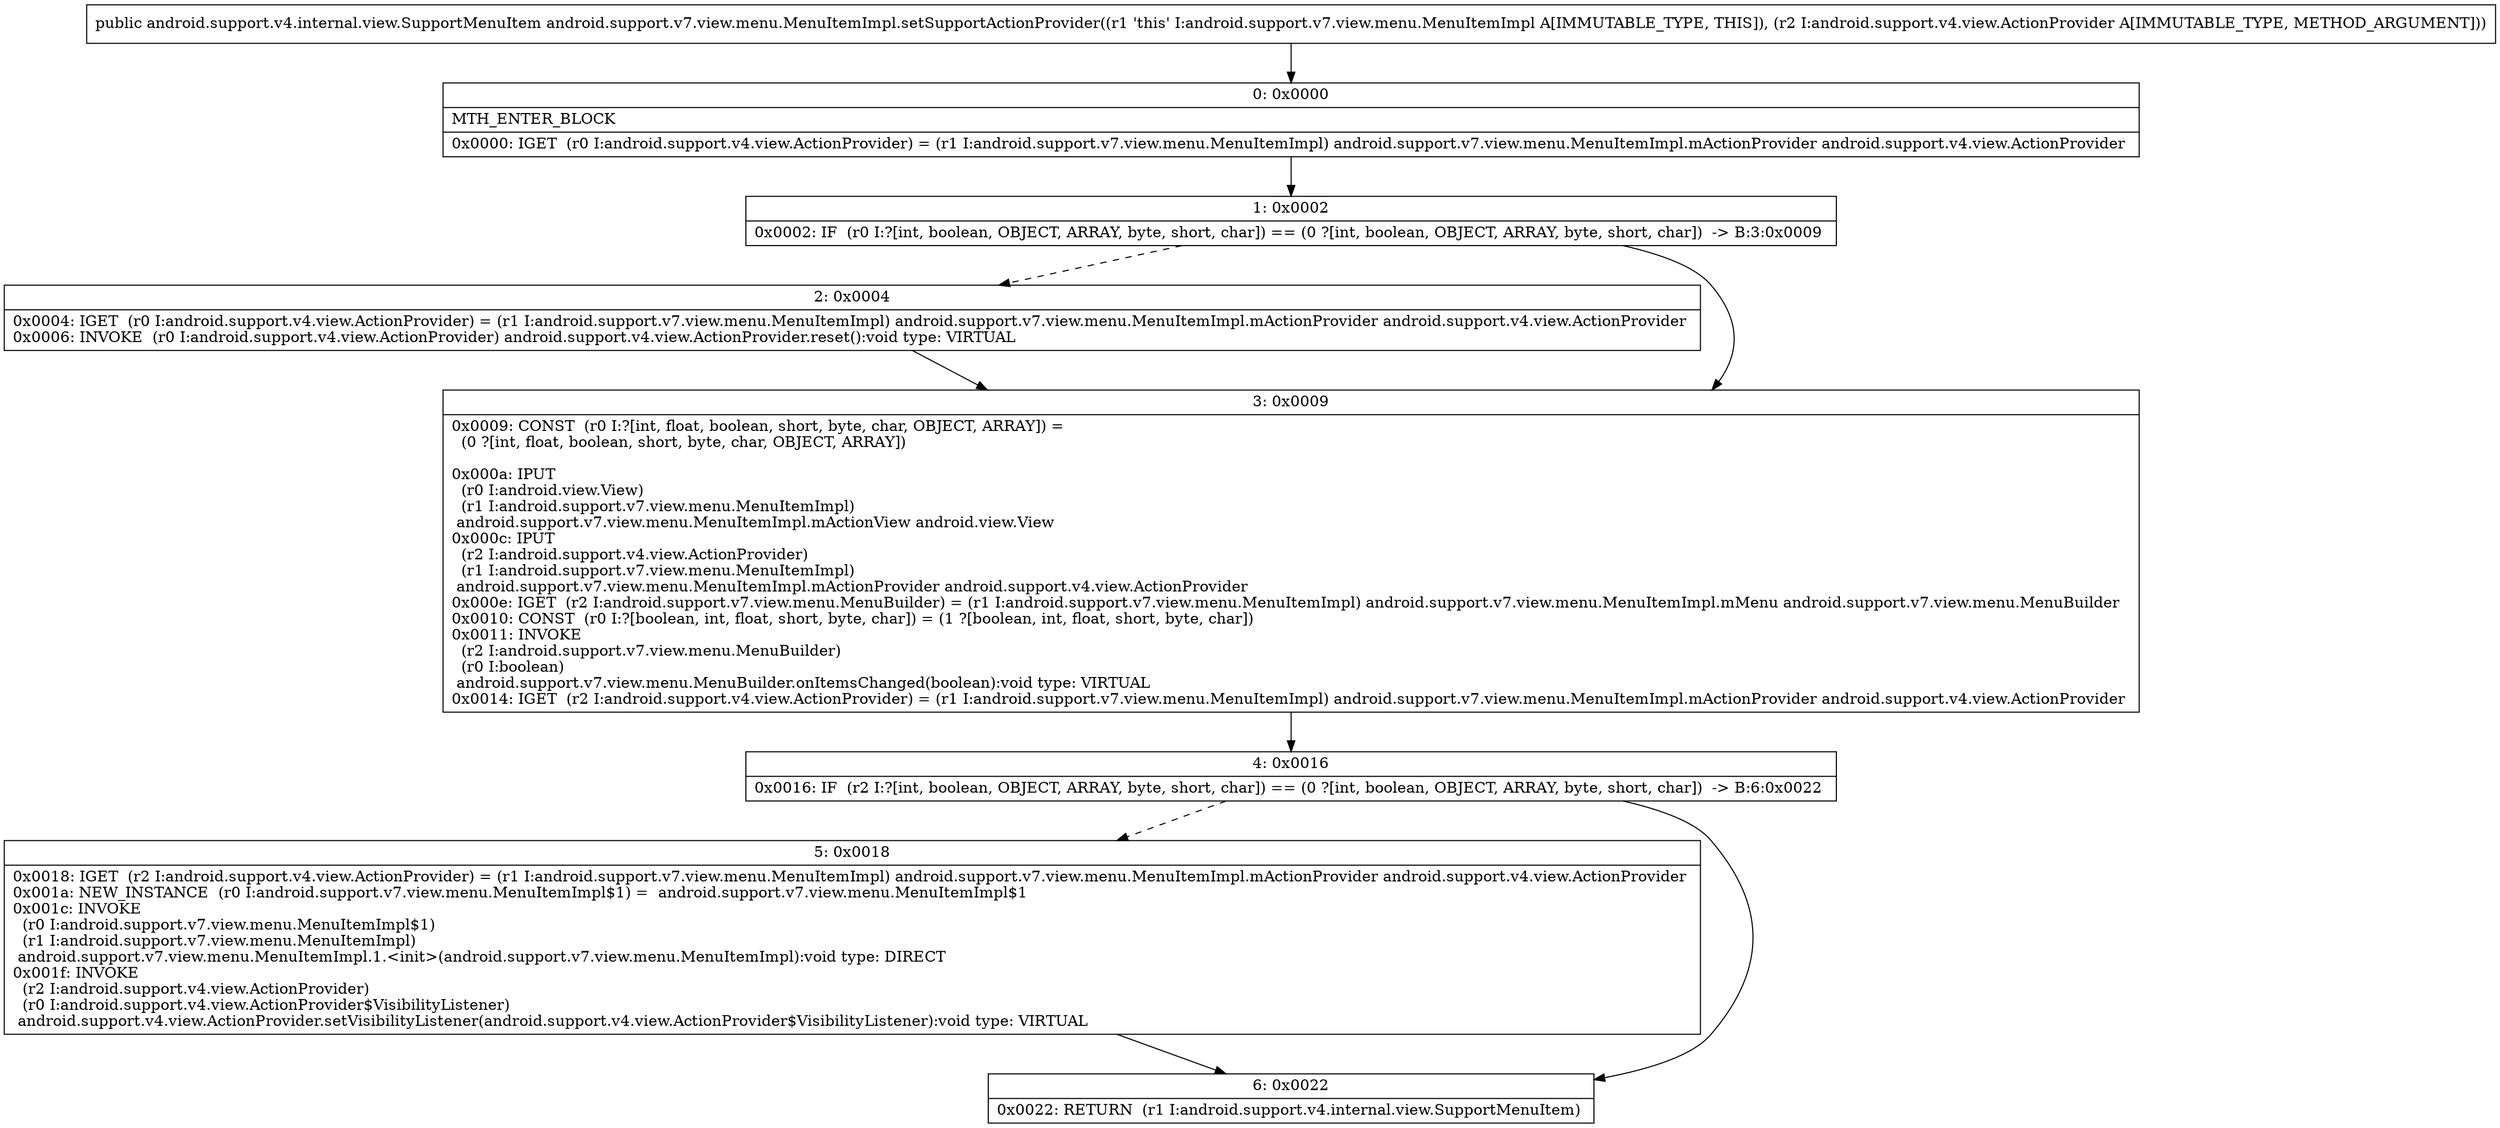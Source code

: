 digraph "CFG forandroid.support.v7.view.menu.MenuItemImpl.setSupportActionProvider(Landroid\/support\/v4\/view\/ActionProvider;)Landroid\/support\/v4\/internal\/view\/SupportMenuItem;" {
Node_0 [shape=record,label="{0\:\ 0x0000|MTH_ENTER_BLOCK\l|0x0000: IGET  (r0 I:android.support.v4.view.ActionProvider) = (r1 I:android.support.v7.view.menu.MenuItemImpl) android.support.v7.view.menu.MenuItemImpl.mActionProvider android.support.v4.view.ActionProvider \l}"];
Node_1 [shape=record,label="{1\:\ 0x0002|0x0002: IF  (r0 I:?[int, boolean, OBJECT, ARRAY, byte, short, char]) == (0 ?[int, boolean, OBJECT, ARRAY, byte, short, char])  \-\> B:3:0x0009 \l}"];
Node_2 [shape=record,label="{2\:\ 0x0004|0x0004: IGET  (r0 I:android.support.v4.view.ActionProvider) = (r1 I:android.support.v7.view.menu.MenuItemImpl) android.support.v7.view.menu.MenuItemImpl.mActionProvider android.support.v4.view.ActionProvider \l0x0006: INVOKE  (r0 I:android.support.v4.view.ActionProvider) android.support.v4.view.ActionProvider.reset():void type: VIRTUAL \l}"];
Node_3 [shape=record,label="{3\:\ 0x0009|0x0009: CONST  (r0 I:?[int, float, boolean, short, byte, char, OBJECT, ARRAY]) = \l  (0 ?[int, float, boolean, short, byte, char, OBJECT, ARRAY])\l \l0x000a: IPUT  \l  (r0 I:android.view.View)\l  (r1 I:android.support.v7.view.menu.MenuItemImpl)\l android.support.v7.view.menu.MenuItemImpl.mActionView android.view.View \l0x000c: IPUT  \l  (r2 I:android.support.v4.view.ActionProvider)\l  (r1 I:android.support.v7.view.menu.MenuItemImpl)\l android.support.v7.view.menu.MenuItemImpl.mActionProvider android.support.v4.view.ActionProvider \l0x000e: IGET  (r2 I:android.support.v7.view.menu.MenuBuilder) = (r1 I:android.support.v7.view.menu.MenuItemImpl) android.support.v7.view.menu.MenuItemImpl.mMenu android.support.v7.view.menu.MenuBuilder \l0x0010: CONST  (r0 I:?[boolean, int, float, short, byte, char]) = (1 ?[boolean, int, float, short, byte, char]) \l0x0011: INVOKE  \l  (r2 I:android.support.v7.view.menu.MenuBuilder)\l  (r0 I:boolean)\l android.support.v7.view.menu.MenuBuilder.onItemsChanged(boolean):void type: VIRTUAL \l0x0014: IGET  (r2 I:android.support.v4.view.ActionProvider) = (r1 I:android.support.v7.view.menu.MenuItemImpl) android.support.v7.view.menu.MenuItemImpl.mActionProvider android.support.v4.view.ActionProvider \l}"];
Node_4 [shape=record,label="{4\:\ 0x0016|0x0016: IF  (r2 I:?[int, boolean, OBJECT, ARRAY, byte, short, char]) == (0 ?[int, boolean, OBJECT, ARRAY, byte, short, char])  \-\> B:6:0x0022 \l}"];
Node_5 [shape=record,label="{5\:\ 0x0018|0x0018: IGET  (r2 I:android.support.v4.view.ActionProvider) = (r1 I:android.support.v7.view.menu.MenuItemImpl) android.support.v7.view.menu.MenuItemImpl.mActionProvider android.support.v4.view.ActionProvider \l0x001a: NEW_INSTANCE  (r0 I:android.support.v7.view.menu.MenuItemImpl$1) =  android.support.v7.view.menu.MenuItemImpl$1 \l0x001c: INVOKE  \l  (r0 I:android.support.v7.view.menu.MenuItemImpl$1)\l  (r1 I:android.support.v7.view.menu.MenuItemImpl)\l android.support.v7.view.menu.MenuItemImpl.1.\<init\>(android.support.v7.view.menu.MenuItemImpl):void type: DIRECT \l0x001f: INVOKE  \l  (r2 I:android.support.v4.view.ActionProvider)\l  (r0 I:android.support.v4.view.ActionProvider$VisibilityListener)\l android.support.v4.view.ActionProvider.setVisibilityListener(android.support.v4.view.ActionProvider$VisibilityListener):void type: VIRTUAL \l}"];
Node_6 [shape=record,label="{6\:\ 0x0022|0x0022: RETURN  (r1 I:android.support.v4.internal.view.SupportMenuItem) \l}"];
MethodNode[shape=record,label="{public android.support.v4.internal.view.SupportMenuItem android.support.v7.view.menu.MenuItemImpl.setSupportActionProvider((r1 'this' I:android.support.v7.view.menu.MenuItemImpl A[IMMUTABLE_TYPE, THIS]), (r2 I:android.support.v4.view.ActionProvider A[IMMUTABLE_TYPE, METHOD_ARGUMENT])) }"];
MethodNode -> Node_0;
Node_0 -> Node_1;
Node_1 -> Node_2[style=dashed];
Node_1 -> Node_3;
Node_2 -> Node_3;
Node_3 -> Node_4;
Node_4 -> Node_5[style=dashed];
Node_4 -> Node_6;
Node_5 -> Node_6;
}

